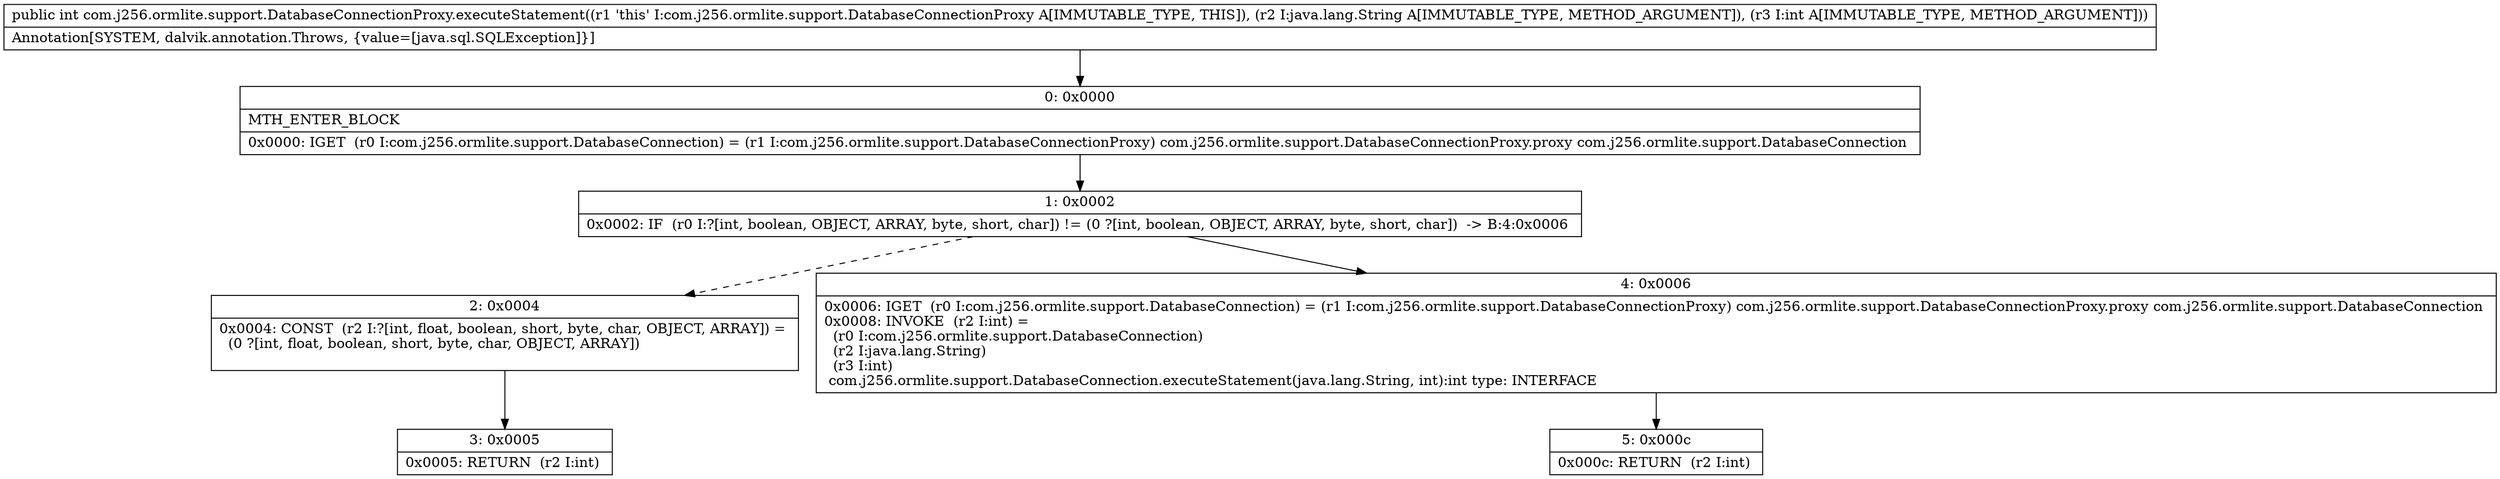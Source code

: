 digraph "CFG forcom.j256.ormlite.support.DatabaseConnectionProxy.executeStatement(Ljava\/lang\/String;I)I" {
Node_0 [shape=record,label="{0\:\ 0x0000|MTH_ENTER_BLOCK\l|0x0000: IGET  (r0 I:com.j256.ormlite.support.DatabaseConnection) = (r1 I:com.j256.ormlite.support.DatabaseConnectionProxy) com.j256.ormlite.support.DatabaseConnectionProxy.proxy com.j256.ormlite.support.DatabaseConnection \l}"];
Node_1 [shape=record,label="{1\:\ 0x0002|0x0002: IF  (r0 I:?[int, boolean, OBJECT, ARRAY, byte, short, char]) != (0 ?[int, boolean, OBJECT, ARRAY, byte, short, char])  \-\> B:4:0x0006 \l}"];
Node_2 [shape=record,label="{2\:\ 0x0004|0x0004: CONST  (r2 I:?[int, float, boolean, short, byte, char, OBJECT, ARRAY]) = \l  (0 ?[int, float, boolean, short, byte, char, OBJECT, ARRAY])\l \l}"];
Node_3 [shape=record,label="{3\:\ 0x0005|0x0005: RETURN  (r2 I:int) \l}"];
Node_4 [shape=record,label="{4\:\ 0x0006|0x0006: IGET  (r0 I:com.j256.ormlite.support.DatabaseConnection) = (r1 I:com.j256.ormlite.support.DatabaseConnectionProxy) com.j256.ormlite.support.DatabaseConnectionProxy.proxy com.j256.ormlite.support.DatabaseConnection \l0x0008: INVOKE  (r2 I:int) = \l  (r0 I:com.j256.ormlite.support.DatabaseConnection)\l  (r2 I:java.lang.String)\l  (r3 I:int)\l com.j256.ormlite.support.DatabaseConnection.executeStatement(java.lang.String, int):int type: INTERFACE \l}"];
Node_5 [shape=record,label="{5\:\ 0x000c|0x000c: RETURN  (r2 I:int) \l}"];
MethodNode[shape=record,label="{public int com.j256.ormlite.support.DatabaseConnectionProxy.executeStatement((r1 'this' I:com.j256.ormlite.support.DatabaseConnectionProxy A[IMMUTABLE_TYPE, THIS]), (r2 I:java.lang.String A[IMMUTABLE_TYPE, METHOD_ARGUMENT]), (r3 I:int A[IMMUTABLE_TYPE, METHOD_ARGUMENT]))  | Annotation[SYSTEM, dalvik.annotation.Throws, \{value=[java.sql.SQLException]\}]\l}"];
MethodNode -> Node_0;
Node_0 -> Node_1;
Node_1 -> Node_2[style=dashed];
Node_1 -> Node_4;
Node_2 -> Node_3;
Node_4 -> Node_5;
}

